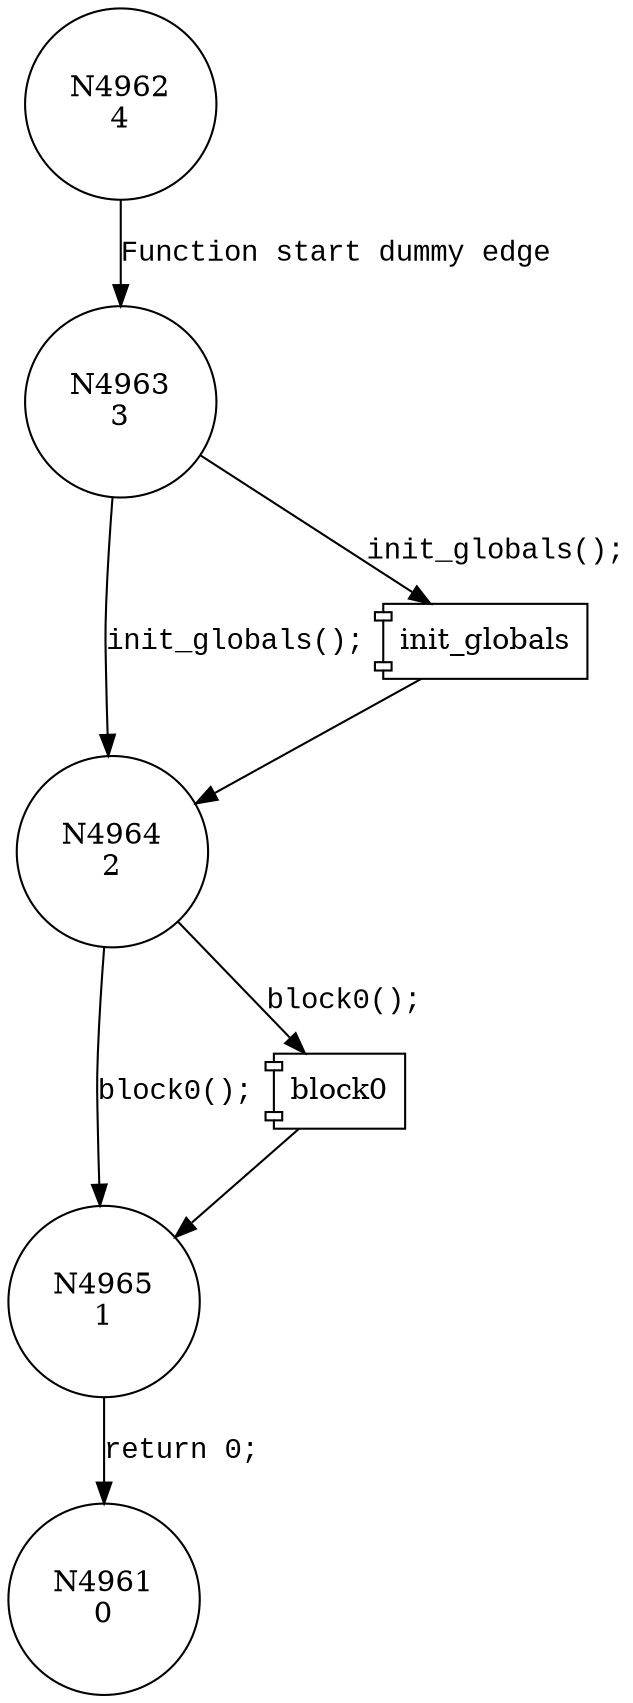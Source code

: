digraph main {
4962 [shape="circle" label="N4962\n4"]
4963 [shape="circle" label="N4963\n3"]
4964 [shape="circle" label="N4964\n2"]
4965 [shape="circle" label="N4965\n1"]
4961 [shape="circle" label="N4961\n0"]
4962 -> 4963 [label="Function start dummy edge" fontname="Courier New"]
100288 [shape="component" label="init_globals"]
4963 -> 100288 [label="init_globals();" fontname="Courier New"]
100288 -> 4964 [label="" fontname="Courier New"]
4963 -> 4964 [label="init_globals();" fontname="Courier New"]
100289 [shape="component" label="block0"]
4964 -> 100289 [label="block0();" fontname="Courier New"]
100289 -> 4965 [label="" fontname="Courier New"]
4964 -> 4965 [label="block0();" fontname="Courier New"]
4965 -> 4961 [label="return 0;" fontname="Courier New"]
}